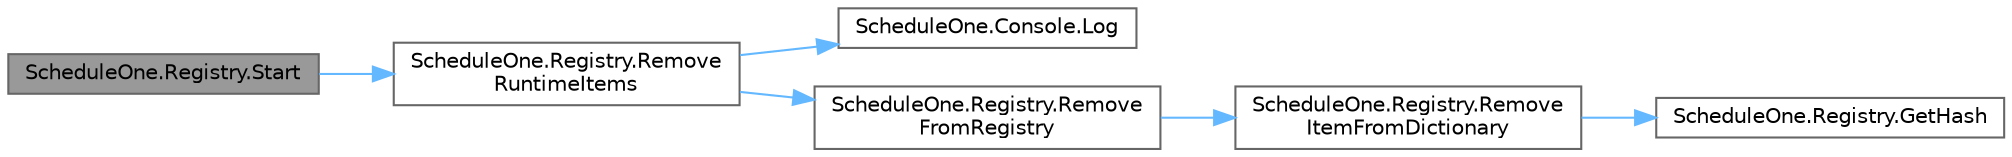 digraph "ScheduleOne.Registry.Start"
{
 // LATEX_PDF_SIZE
  bgcolor="transparent";
  edge [fontname=Helvetica,fontsize=10,labelfontname=Helvetica,labelfontsize=10];
  node [fontname=Helvetica,fontsize=10,shape=box,height=0.2,width=0.4];
  rankdir="LR";
  Node1 [id="Node000001",label="ScheduleOne.Registry.Start",height=0.2,width=0.4,color="gray40", fillcolor="grey60", style="filled", fontcolor="black",tooltip=" "];
  Node1 -> Node2 [id="edge1_Node000001_Node000002",color="steelblue1",style="solid",tooltip=" "];
  Node2 [id="Node000002",label="ScheduleOne.Registry.Remove\lRuntimeItems",height=0.2,width=0.4,color="grey40", fillcolor="white", style="filled",URL="$class_schedule_one_1_1_registry.html#ae45c4b7c1079f2022adf6a570d347f9a",tooltip=" "];
  Node2 -> Node3 [id="edge2_Node000002_Node000003",color="steelblue1",style="solid",tooltip=" "];
  Node3 [id="Node000003",label="ScheduleOne.Console.Log",height=0.2,width=0.4,color="grey40", fillcolor="white", style="filled",URL="$class_schedule_one_1_1_console.html#afb218907244d12f7d08b1c1831fa1f8c",tooltip=" "];
  Node2 -> Node4 [id="edge3_Node000002_Node000004",color="steelblue1",style="solid",tooltip=" "];
  Node4 [id="Node000004",label="ScheduleOne.Registry.Remove\lFromRegistry",height=0.2,width=0.4,color="grey40", fillcolor="white", style="filled",URL="$class_schedule_one_1_1_registry.html#a01a3aa28bffb96ea6f762e30d3c3c2ae",tooltip=" "];
  Node4 -> Node5 [id="edge4_Node000004_Node000005",color="steelblue1",style="solid",tooltip=" "];
  Node5 [id="Node000005",label="ScheduleOne.Registry.Remove\lItemFromDictionary",height=0.2,width=0.4,color="grey40", fillcolor="white", style="filled",URL="$class_schedule_one_1_1_registry.html#a43679fcddb3af5e70af447ab597e460c",tooltip=" "];
  Node5 -> Node6 [id="edge5_Node000005_Node000006",color="steelblue1",style="solid",tooltip=" "];
  Node6 [id="Node000006",label="ScheduleOne.Registry.GetHash",height=0.2,width=0.4,color="grey40", fillcolor="white", style="filled",URL="$class_schedule_one_1_1_registry.html#a547b298eda12ea9ed035ce914ed78dd7",tooltip=" "];
}

